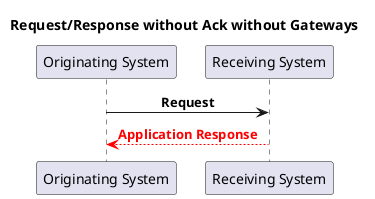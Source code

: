 @startuml
skinparam sequenceMessageAlign center
title Request/Response without Ack without Gateways
participant "Originating System" as Placer
participant "Receiving System" as Filler

Placer -> Filler: <b>Request
Filler -[#red]-> Placer: <b><font color=red>Application Response

@enduml

